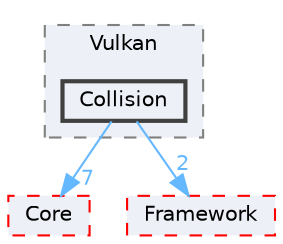 digraph "D:/Peridyno/peridyno/src/Topology/Vulkan/Collision"
{
 // LATEX_PDF_SIZE
  bgcolor="transparent";
  edge [fontname=Helvetica,fontsize=10,labelfontname=Helvetica,labelfontsize=10];
  node [fontname=Helvetica,fontsize=10,shape=box,height=0.2,width=0.4];
  compound=true
  subgraph clusterdir_3eb2e91c439b7b6d2c08e58661624d85 {
    graph [ bgcolor="#edf0f7", pencolor="grey50", label="Vulkan", fontname=Helvetica,fontsize=10 style="filled,dashed", URL="dir_3eb2e91c439b7b6d2c08e58661624d85.html",tooltip=""]
  dir_516b84c92004c595bd6850fc167b02d5 [label="Collision", fillcolor="#edf0f7", color="grey25", style="filled,bold", URL="dir_516b84c92004c595bd6850fc167b02d5.html",tooltip=""];
  }
  dir_18ab09de471ddf4a6c726bf6f36eb1c9 [label="Core", fillcolor="#edf0f7", color="red", style="filled,dashed", URL="dir_18ab09de471ddf4a6c726bf6f36eb1c9.html",tooltip=""];
  dir_72c161997c5186b0a4bbf39a44809cf4 [label="Framework", fillcolor="#edf0f7", color="red", style="filled,dashed", URL="dir_72c161997c5186b0a4bbf39a44809cf4.html",tooltip=""];
  dir_516b84c92004c595bd6850fc167b02d5->dir_18ab09de471ddf4a6c726bf6f36eb1c9 [headlabel="7", labeldistance=1.5 headhref="dir_000012_000014.html" href="dir_000012_000014.html" color="steelblue1" fontcolor="steelblue1"];
  dir_516b84c92004c595bd6850fc167b02d5->dir_72c161997c5186b0a4bbf39a44809cf4 [headlabel="2", labeldistance=1.5 headhref="dir_000012_000027.html" href="dir_000012_000027.html" color="steelblue1" fontcolor="steelblue1"];
}
